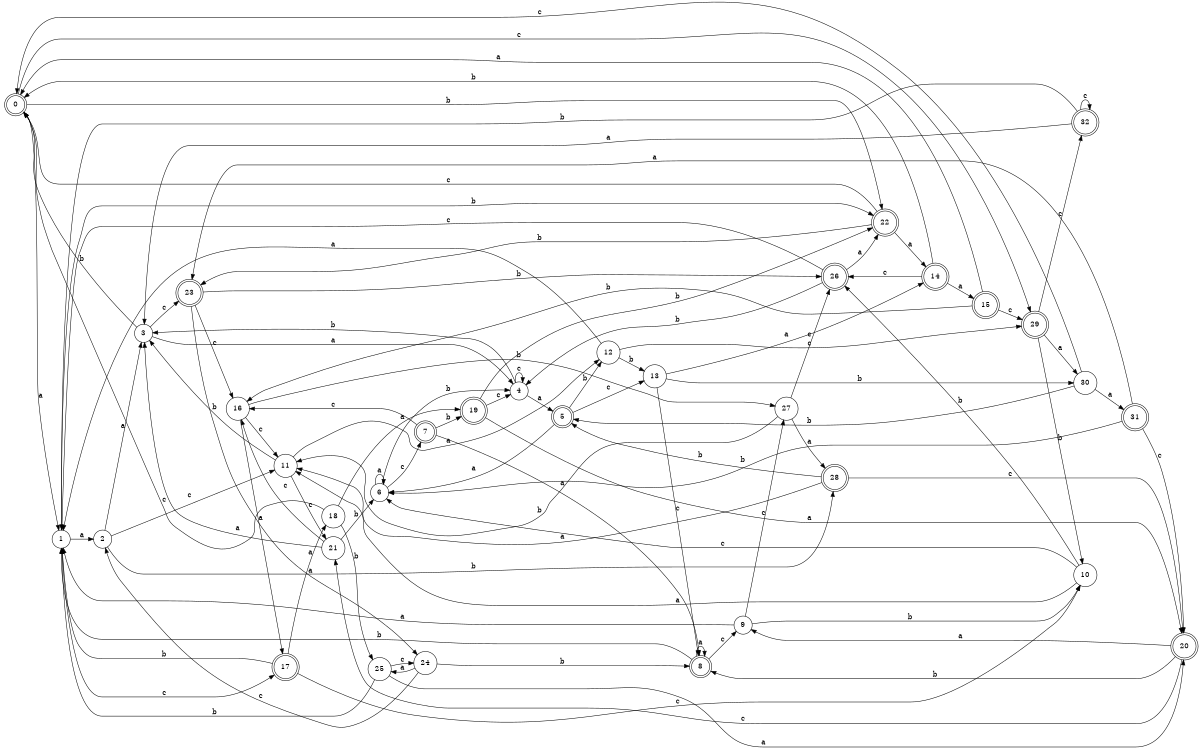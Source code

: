 digraph n27_6 {
__start0 [label="" shape="none"];

rankdir=LR;
size="8,5";

s0 [style="rounded,filled", color="black", fillcolor="white" shape="doublecircle", label="0"];
s1 [style="filled", color="black", fillcolor="white" shape="circle", label="1"];
s2 [style="filled", color="black", fillcolor="white" shape="circle", label="2"];
s3 [style="filled", color="black", fillcolor="white" shape="circle", label="3"];
s4 [style="filled", color="black", fillcolor="white" shape="circle", label="4"];
s5 [style="rounded,filled", color="black", fillcolor="white" shape="doublecircle", label="5"];
s6 [style="filled", color="black", fillcolor="white" shape="circle", label="6"];
s7 [style="rounded,filled", color="black", fillcolor="white" shape="doublecircle", label="7"];
s8 [style="rounded,filled", color="black", fillcolor="white" shape="doublecircle", label="8"];
s9 [style="filled", color="black", fillcolor="white" shape="circle", label="9"];
s10 [style="filled", color="black", fillcolor="white" shape="circle", label="10"];
s11 [style="filled", color="black", fillcolor="white" shape="circle", label="11"];
s12 [style="filled", color="black", fillcolor="white" shape="circle", label="12"];
s13 [style="filled", color="black", fillcolor="white" shape="circle", label="13"];
s14 [style="rounded,filled", color="black", fillcolor="white" shape="doublecircle", label="14"];
s15 [style="rounded,filled", color="black", fillcolor="white" shape="doublecircle", label="15"];
s16 [style="filled", color="black", fillcolor="white" shape="circle", label="16"];
s17 [style="rounded,filled", color="black", fillcolor="white" shape="doublecircle", label="17"];
s18 [style="filled", color="black", fillcolor="white" shape="circle", label="18"];
s19 [style="rounded,filled", color="black", fillcolor="white" shape="doublecircle", label="19"];
s20 [style="rounded,filled", color="black", fillcolor="white" shape="doublecircle", label="20"];
s21 [style="filled", color="black", fillcolor="white" shape="circle", label="21"];
s22 [style="rounded,filled", color="black", fillcolor="white" shape="doublecircle", label="22"];
s23 [style="rounded,filled", color="black", fillcolor="white" shape="doublecircle", label="23"];
s24 [style="filled", color="black", fillcolor="white" shape="circle", label="24"];
s25 [style="filled", color="black", fillcolor="white" shape="circle", label="25"];
s26 [style="rounded,filled", color="black", fillcolor="white" shape="doublecircle", label="26"];
s27 [style="filled", color="black", fillcolor="white" shape="circle", label="27"];
s28 [style="rounded,filled", color="black", fillcolor="white" shape="doublecircle", label="28"];
s29 [style="rounded,filled", color="black", fillcolor="white" shape="doublecircle", label="29"];
s30 [style="filled", color="black", fillcolor="white" shape="circle", label="30"];
s31 [style="rounded,filled", color="black", fillcolor="white" shape="doublecircle", label="31"];
s32 [style="rounded,filled", color="black", fillcolor="white" shape="doublecircle", label="32"];
s0 -> s1 [label="a"];
s0 -> s22 [label="b"];
s0 -> s29 [label="c"];
s1 -> s2 [label="a"];
s1 -> s22 [label="b"];
s1 -> s17 [label="c"];
s2 -> s3 [label="a"];
s2 -> s28 [label="b"];
s2 -> s11 [label="c"];
s3 -> s4 [label="a"];
s3 -> s0 [label="b"];
s3 -> s23 [label="c"];
s4 -> s5 [label="a"];
s4 -> s3 [label="b"];
s4 -> s4 [label="c"];
s5 -> s6 [label="a"];
s5 -> s12 [label="b"];
s5 -> s13 [label="c"];
s6 -> s6 [label="a"];
s6 -> s4 [label="b"];
s6 -> s7 [label="c"];
s7 -> s8 [label="a"];
s7 -> s19 [label="b"];
s7 -> s16 [label="c"];
s8 -> s8 [label="a"];
s8 -> s1 [label="b"];
s8 -> s9 [label="c"];
s9 -> s1 [label="a"];
s9 -> s10 [label="b"];
s9 -> s27 [label="c"];
s10 -> s11 [label="a"];
s10 -> s26 [label="b"];
s10 -> s6 [label="c"];
s11 -> s12 [label="a"];
s11 -> s3 [label="b"];
s11 -> s21 [label="c"];
s12 -> s1 [label="a"];
s12 -> s13 [label="b"];
s12 -> s29 [label="c"];
s13 -> s14 [label="a"];
s13 -> s30 [label="b"];
s13 -> s8 [label="c"];
s14 -> s15 [label="a"];
s14 -> s0 [label="b"];
s14 -> s26 [label="c"];
s15 -> s0 [label="a"];
s15 -> s16 [label="b"];
s15 -> s29 [label="c"];
s16 -> s17 [label="a"];
s16 -> s27 [label="b"];
s16 -> s11 [label="c"];
s17 -> s18 [label="a"];
s17 -> s1 [label="b"];
s17 -> s10 [label="c"];
s18 -> s19 [label="a"];
s18 -> s25 [label="b"];
s18 -> s0 [label="c"];
s19 -> s20 [label="a"];
s19 -> s22 [label="b"];
s19 -> s4 [label="c"];
s20 -> s9 [label="a"];
s20 -> s8 [label="b"];
s20 -> s21 [label="c"];
s21 -> s3 [label="a"];
s21 -> s6 [label="b"];
s21 -> s16 [label="c"];
s22 -> s14 [label="a"];
s22 -> s23 [label="b"];
s22 -> s0 [label="c"];
s23 -> s24 [label="a"];
s23 -> s26 [label="b"];
s23 -> s16 [label="c"];
s24 -> s25 [label="a"];
s24 -> s8 [label="b"];
s24 -> s2 [label="c"];
s25 -> s20 [label="a"];
s25 -> s1 [label="b"];
s25 -> s24 [label="c"];
s26 -> s22 [label="a"];
s26 -> s4 [label="b"];
s26 -> s1 [label="c"];
s27 -> s28 [label="a"];
s27 -> s11 [label="b"];
s27 -> s26 [label="c"];
s28 -> s11 [label="a"];
s28 -> s5 [label="b"];
s28 -> s20 [label="c"];
s29 -> s30 [label="a"];
s29 -> s10 [label="b"];
s29 -> s32 [label="c"];
s30 -> s31 [label="a"];
s30 -> s5 [label="b"];
s30 -> s0 [label="c"];
s31 -> s23 [label="a"];
s31 -> s6 [label="b"];
s31 -> s20 [label="c"];
s32 -> s3 [label="a"];
s32 -> s1 [label="b"];
s32 -> s32 [label="c"];

}
